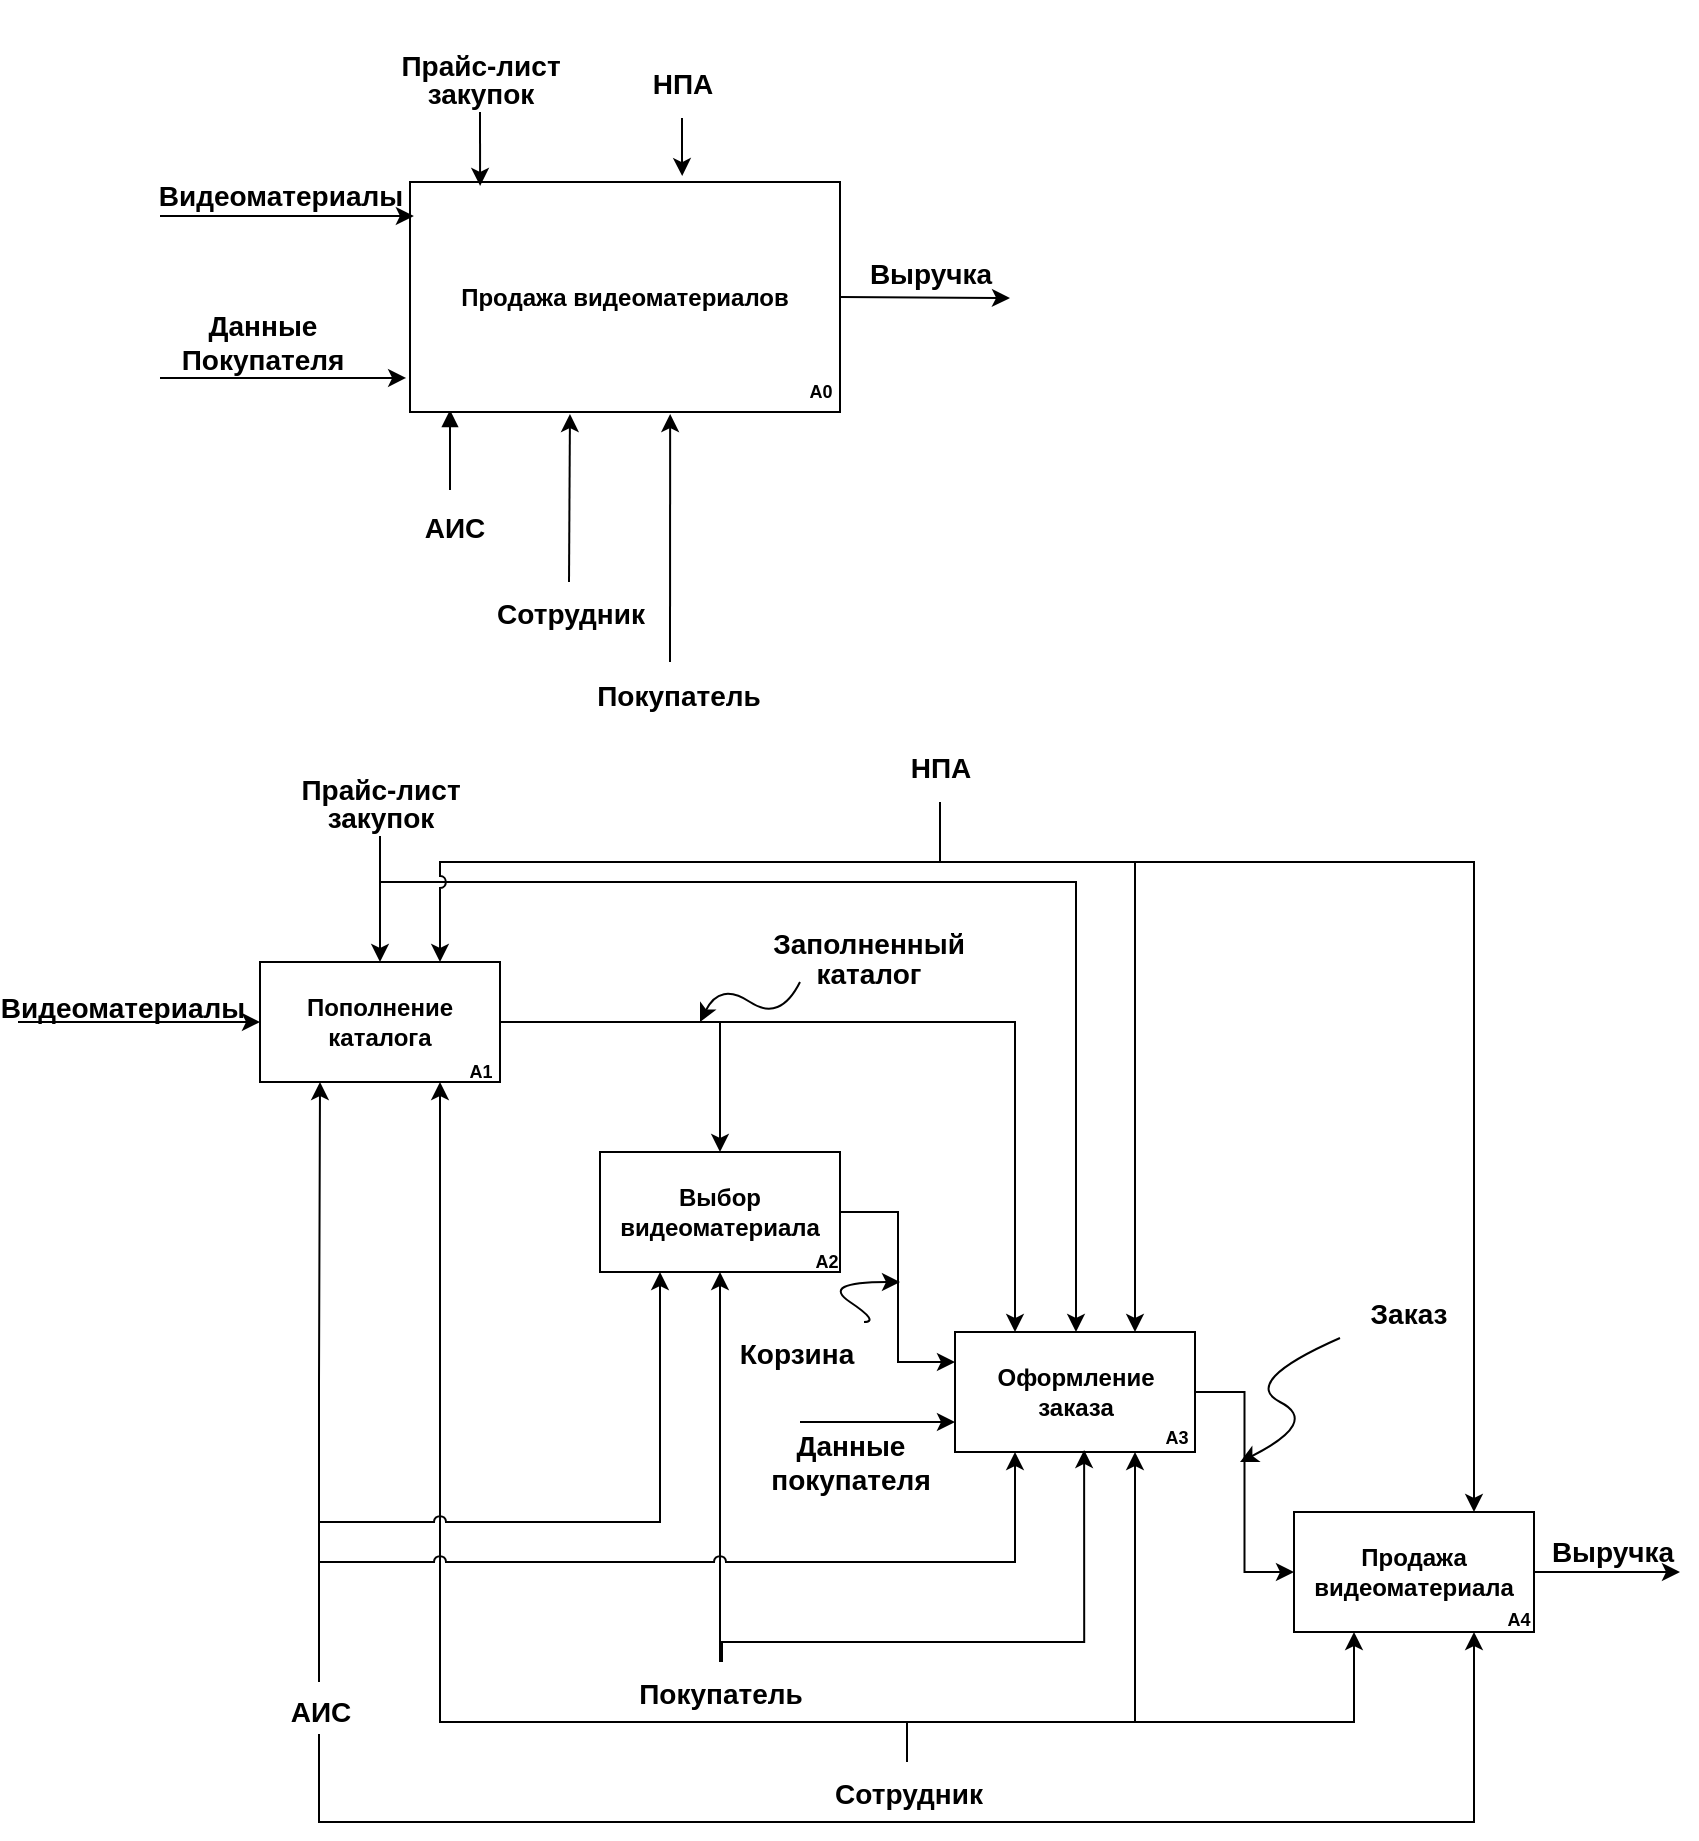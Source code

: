 <mxfile version="23.0.2" type="github">
  <diagram name="Page-1" id="Ck3fTt-HM888tLe21iKQ">
    <mxGraphModel dx="1434" dy="763" grid="1" gridSize="10" guides="1" tooltips="1" connect="1" arrows="1" fold="1" page="1" pageScale="1" pageWidth="850" pageHeight="1100" math="0" shadow="0">
      <root>
        <mxCell id="0" />
        <mxCell id="1" parent="0" />
        <mxCell id="z8rB2s8k8t27SP1FywNN-3" value="" style="endArrow=classic;html=1;rounded=0;exitX=1;exitY=0.5;exitDx=0;exitDy=0;entryX=1;entryY=1;entryDx=0;entryDy=0;" parent="1" source="z8rB2s8k8t27SP1FywNN-1" target="z8rB2s8k8t27SP1FywNN-7" edge="1">
          <mxGeometry width="50" height="50" relative="1" as="geometry">
            <mxPoint x="410" y="225" as="sourcePoint" />
            <mxPoint x="610" y="218" as="targetPoint" />
          </mxGeometry>
        </mxCell>
        <mxCell id="z8rB2s8k8t27SP1FywNN-7" value="&lt;p style=&quot;line-height: 50%;&quot;&gt;&lt;span style=&quot;font-size: 14px;&quot;&gt;Выручка&lt;/span&gt;&lt;/p&gt;" style="text;strokeColor=none;fillColor=none;html=1;fontSize=24;fontStyle=1;verticalAlign=middle;align=center;" parent="1" vertex="1">
          <mxGeometry x="425" y="170" width="80" height="28" as="geometry" />
        </mxCell>
        <mxCell id="z8rB2s8k8t27SP1FywNN-8" value="" style="endArrow=classic;html=1;rounded=0;exitX=0.5;exitY=0;exitDx=0;exitDy=0;entryX=0.372;entryY=1.009;entryDx=0;entryDy=0;entryPerimeter=0;" parent="1" source="z8rB2s8k8t27SP1FywNN-9" target="z8rB2s8k8t27SP1FywNN-1" edge="1">
          <mxGeometry width="50" height="50" relative="1" as="geometry">
            <mxPoint x="306" y="294" as="sourcePoint" />
            <mxPoint x="280" y="260" as="targetPoint" />
          </mxGeometry>
        </mxCell>
        <mxCell id="z8rB2s8k8t27SP1FywNN-9" value="&lt;font style=&quot;font-size: 14px;&quot;&gt;Сотрудник&lt;br&gt;&lt;/font&gt;" style="text;strokeColor=none;fillColor=none;html=1;fontSize=24;fontStyle=1;verticalAlign=middle;align=center;" parent="1" vertex="1">
          <mxGeometry x="238" y="340" width="93" height="26" as="geometry" />
        </mxCell>
        <mxCell id="z8rB2s8k8t27SP1FywNN-20" value="" style="endArrow=classic;html=1;rounded=0;exitX=1;exitY=0.5;exitDx=0;exitDy=0;entryX=1;entryY=1;entryDx=0;entryDy=0;" parent="1" source="z8rB2s8k8t27SP1FywNN-16" target="z8rB2s8k8t27SP1FywNN-21" edge="1">
          <mxGeometry width="50" height="50" relative="1" as="geometry">
            <mxPoint x="769" y="838" as="sourcePoint" />
            <mxPoint x="930" y="835" as="targetPoint" />
          </mxGeometry>
        </mxCell>
        <mxCell id="z8rB2s8k8t27SP1FywNN-21" value="&lt;p style=&quot;line-height: 50%;&quot;&gt;&lt;font style=&quot;font-size: 14px;&quot;&gt;Выручка&lt;/font&gt;&lt;/p&gt;" style="text;strokeColor=none;fillColor=none;html=1;fontSize=24;fontStyle=1;verticalAlign=middle;align=center;" parent="1" vertex="1">
          <mxGeometry x="772" y="810" width="68" height="25" as="geometry" />
        </mxCell>
        <mxCell id="z8rB2s8k8t27SP1FywNN-51" style="edgeStyle=orthogonalEdgeStyle;rounded=0;orthogonalLoop=1;jettySize=auto;html=1;entryX=0.75;entryY=1;entryDx=0;entryDy=0;" parent="1" source="z8rB2s8k8t27SP1FywNN-23" target="z8rB2s8k8t27SP1FywNN-15" edge="1">
          <mxGeometry relative="1" as="geometry">
            <Array as="points">
              <mxPoint x="454" y="910" />
              <mxPoint x="568" y="910" />
            </Array>
          </mxGeometry>
        </mxCell>
        <mxCell id="z8rB2s8k8t27SP1FywNN-52" style="edgeStyle=orthogonalEdgeStyle;rounded=0;orthogonalLoop=1;jettySize=auto;html=1;entryX=0.25;entryY=1;entryDx=0;entryDy=0;" parent="1" source="z8rB2s8k8t27SP1FywNN-23" target="z8rB2s8k8t27SP1FywNN-16" edge="1">
          <mxGeometry relative="1" as="geometry">
            <Array as="points">
              <mxPoint x="454" y="910" />
              <mxPoint x="677" y="910" />
            </Array>
          </mxGeometry>
        </mxCell>
        <mxCell id="z8rB2s8k8t27SP1FywNN-53" style="edgeStyle=orthogonalEdgeStyle;rounded=0;orthogonalLoop=1;jettySize=auto;html=1;entryX=0.75;entryY=1;entryDx=0;entryDy=0;" parent="1" source="z8rB2s8k8t27SP1FywNN-23" target="z8rB2s8k8t27SP1FywNN-39" edge="1">
          <mxGeometry relative="1" as="geometry">
            <Array as="points">
              <mxPoint x="454" y="910" />
              <mxPoint x="220" y="910" />
            </Array>
          </mxGeometry>
        </mxCell>
        <mxCell id="z8rB2s8k8t27SP1FywNN-23" value="&lt;font style=&quot;font-size: 14px;&quot;&gt;Сотрудник&lt;br&gt;&lt;/font&gt;" style="text;strokeColor=none;fillColor=none;html=1;fontSize=24;fontStyle=1;verticalAlign=middle;align=center;" parent="1" vertex="1">
          <mxGeometry x="407" y="930" width="93" height="26" as="geometry" />
        </mxCell>
        <mxCell id="z8rB2s8k8t27SP1FywNN-28" value="" style="endArrow=classic;html=1;rounded=0;entryX=0;entryY=0.25;entryDx=0;entryDy=0;exitX=1;exitY=0.5;exitDx=0;exitDy=0;edgeStyle=orthogonalEdgeStyle;" parent="1" source="z8rB2s8k8t27SP1FywNN-12" target="z8rB2s8k8t27SP1FywNN-15" edge="1">
          <mxGeometry width="50" height="50" relative="1" as="geometry">
            <mxPoint x="277" y="885" as="sourcePoint" />
            <mxPoint x="327" y="835" as="targetPoint" />
            <Array as="points">
              <mxPoint x="449" y="655" />
              <mxPoint x="449" y="730" />
            </Array>
          </mxGeometry>
        </mxCell>
        <mxCell id="z8rB2s8k8t27SP1FywNN-29" value="" style="endArrow=classic;html=1;rounded=0;entryX=0;entryY=0.5;entryDx=0;entryDy=0;exitX=1;exitY=0.5;exitDx=0;exitDy=0;edgeStyle=orthogonalEdgeStyle;" parent="1" source="z8rB2s8k8t27SP1FywNN-15" target="z8rB2s8k8t27SP1FywNN-16" edge="1">
          <mxGeometry width="50" height="50" relative="1" as="geometry">
            <mxPoint x="596" y="764" as="sourcePoint" />
            <mxPoint x="647" y="844" as="targetPoint" />
          </mxGeometry>
        </mxCell>
        <mxCell id="z8rB2s8k8t27SP1FywNN-30" value="" style="endArrow=block;html=1;rounded=0;entryX=0.5;entryY=1;entryDx=0;entryDy=0;endFill=1;startArrow=none;startFill=0;" parent="1" edge="1">
          <mxGeometry width="50" height="50" relative="1" as="geometry">
            <mxPoint x="225" y="294" as="sourcePoint" />
            <mxPoint x="225" y="254" as="targetPoint" />
          </mxGeometry>
        </mxCell>
        <mxCell id="z8rB2s8k8t27SP1FywNN-31" value="&lt;p style=&quot;line-height: 50%;&quot;&gt;&lt;span style=&quot;font-size: 14px;&quot;&gt;АИС&lt;/span&gt;&lt;/p&gt;" style="text;strokeColor=none;fillColor=none;html=1;fontSize=24;fontStyle=1;verticalAlign=middle;align=center;" parent="1" vertex="1">
          <mxGeometry x="180" y="298" width="93" height="26" as="geometry" />
        </mxCell>
        <mxCell id="z8rB2s8k8t27SP1FywNN-34" value="" style="group" parent="1" vertex="1" connectable="0">
          <mxGeometry x="477.5" y="715" width="120.5" height="60" as="geometry" />
        </mxCell>
        <mxCell id="z8rB2s8k8t27SP1FywNN-15" value="&lt;b&gt;Оформление&lt;br&gt;заказа&lt;/b&gt;" style="rounded=0;whiteSpace=wrap;html=1;" parent="z8rB2s8k8t27SP1FywNN-34" vertex="1">
          <mxGeometry width="120" height="60" as="geometry" />
        </mxCell>
        <mxCell id="z8rB2s8k8t27SP1FywNN-18" value="&lt;font style=&quot;font-size: 9px;&quot;&gt;А3&lt;/font&gt;" style="text;strokeColor=none;fillColor=none;html=1;fontSize=24;fontStyle=1;verticalAlign=middle;align=center;" parent="z8rB2s8k8t27SP1FywNN-34" vertex="1">
          <mxGeometry x="100.5" y="38" width="20" height="20" as="geometry" />
        </mxCell>
        <mxCell id="z8rB2s8k8t27SP1FywNN-35" value="" style="group" parent="1" vertex="1" connectable="0">
          <mxGeometry x="300" y="625" width="123" height="60" as="geometry" />
        </mxCell>
        <mxCell id="z8rB2s8k8t27SP1FywNN-12" value="&lt;b&gt;Выбор&lt;br&gt;видеоматериала&lt;/b&gt;" style="rounded=0;whiteSpace=wrap;html=1;" parent="z8rB2s8k8t27SP1FywNN-35" vertex="1">
          <mxGeometry width="120" height="60" as="geometry" />
        </mxCell>
        <mxCell id="z8rB2s8k8t27SP1FywNN-17" value="&lt;font style=&quot;font-size: 9px;&quot;&gt;А2&lt;/font&gt;" style="text;strokeColor=none;fillColor=none;html=1;fontSize=24;fontStyle=1;verticalAlign=middle;align=center;" parent="z8rB2s8k8t27SP1FywNN-35" vertex="1">
          <mxGeometry x="103" y="40" width="20" height="20" as="geometry" />
        </mxCell>
        <mxCell id="z8rB2s8k8t27SP1FywNN-37" value="" style="group" parent="1" vertex="1" connectable="0">
          <mxGeometry x="647" y="805" width="122" height="60" as="geometry" />
        </mxCell>
        <mxCell id="z8rB2s8k8t27SP1FywNN-16" value="&lt;b&gt;Продажа&lt;br&gt;видеоматериала&lt;/b&gt;" style="rounded=0;whiteSpace=wrap;html=1;" parent="z8rB2s8k8t27SP1FywNN-37" vertex="1">
          <mxGeometry width="120" height="60" as="geometry" />
        </mxCell>
        <mxCell id="z8rB2s8k8t27SP1FywNN-19" value="&lt;font style=&quot;font-size: 9px;&quot;&gt;А4&lt;/font&gt;" style="text;strokeColor=none;fillColor=none;html=1;fontSize=24;fontStyle=1;verticalAlign=middle;align=center;" parent="z8rB2s8k8t27SP1FywNN-37" vertex="1">
          <mxGeometry x="102" y="39" width="20" height="20" as="geometry" />
        </mxCell>
        <mxCell id="z8rB2s8k8t27SP1FywNN-42" style="edgeStyle=orthogonalEdgeStyle;rounded=0;orthogonalLoop=1;jettySize=auto;html=1;entryX=0.5;entryY=0;entryDx=0;entryDy=0;" parent="1" source="z8rB2s8k8t27SP1FywNN-39" target="z8rB2s8k8t27SP1FywNN-12" edge="1">
          <mxGeometry relative="1" as="geometry" />
        </mxCell>
        <mxCell id="z8rB2s8k8t27SP1FywNN-43" style="edgeStyle=orthogonalEdgeStyle;rounded=0;orthogonalLoop=1;jettySize=auto;html=1;entryX=0.25;entryY=0;entryDx=0;entryDy=0;" parent="1" source="z8rB2s8k8t27SP1FywNN-39" target="z8rB2s8k8t27SP1FywNN-15" edge="1">
          <mxGeometry relative="1" as="geometry">
            <mxPoint x="510" y="710" as="targetPoint" />
          </mxGeometry>
        </mxCell>
        <mxCell id="z8rB2s8k8t27SP1FywNN-41" value="" style="group" parent="1" vertex="1" connectable="0">
          <mxGeometry x="205" y="140" width="215" height="115" as="geometry" />
        </mxCell>
        <mxCell id="z8rB2s8k8t27SP1FywNN-1" value="&lt;b&gt;Продажа видеоматериалов&lt;/b&gt;" style="rounded=0;whiteSpace=wrap;html=1;" parent="z8rB2s8k8t27SP1FywNN-41" vertex="1">
          <mxGeometry width="215" height="115.0" as="geometry" />
        </mxCell>
        <mxCell id="z8rB2s8k8t27SP1FywNN-4" value="&lt;font style=&quot;font-size: 9px;&quot;&gt;А0&lt;/font&gt;" style="text;strokeColor=none;fillColor=none;html=1;fontSize=24;fontStyle=1;verticalAlign=middle;align=center;" parent="z8rB2s8k8t27SP1FywNN-41" vertex="1">
          <mxGeometry x="195" y="84.333" width="20" height="30.667" as="geometry" />
        </mxCell>
        <mxCell id="z8rB2s8k8t27SP1FywNN-55" value="&lt;font style=&quot;font-size: 14px;&quot;&gt;Видеоматериалы&lt;/font&gt;" style="text;strokeColor=none;fillColor=none;html=1;fontSize=24;fontStyle=1;verticalAlign=middle;align=center;" parent="1" vertex="1">
          <mxGeometry x="80" y="130" width="120" height="27" as="geometry" />
        </mxCell>
        <mxCell id="z8rB2s8k8t27SP1FywNN-56" value="" style="endArrow=classic;html=1;rounded=0;exitX=0;exitY=1;exitDx=0;exitDy=0;entryX=0.009;entryY=0.148;entryDx=0;entryDy=0;entryPerimeter=0;" parent="1" source="z8rB2s8k8t27SP1FywNN-55" target="z8rB2s8k8t27SP1FywNN-1" edge="1">
          <mxGeometry width="50" height="50" relative="1" as="geometry">
            <mxPoint x="30" y="162" as="sourcePoint" />
            <mxPoint x="205" y="158" as="targetPoint" />
          </mxGeometry>
        </mxCell>
        <mxCell id="z8rB2s8k8t27SP1FywNN-59" value="" style="endArrow=classic;html=1;rounded=0;entryX=0;entryY=0.5;entryDx=0;entryDy=0;exitX=0;exitY=1;exitDx=0;exitDy=0;" parent="1" source="z8rB2s8k8t27SP1FywNN-60" target="z8rB2s8k8t27SP1FywNN-39" edge="1">
          <mxGeometry width="50" height="50" relative="1" as="geometry">
            <mxPoint y="560" as="sourcePoint" />
            <mxPoint x="110" y="565" as="targetPoint" />
          </mxGeometry>
        </mxCell>
        <mxCell id="z8rB2s8k8t27SP1FywNN-60" value="&lt;font style=&quot;font-size: 14px;&quot;&gt;Видеоматериалы&lt;/font&gt;" style="text;strokeColor=none;fillColor=none;html=1;fontSize=24;fontStyle=1;verticalAlign=middle;align=center;" parent="1" vertex="1">
          <mxGeometry x="9" y="540" width="104" height="20" as="geometry" />
        </mxCell>
        <mxCell id="z8rB2s8k8t27SP1FywNN-61" value="" style="endArrow=classic;html=1;rounded=0;entryX=0.163;entryY=0.017;entryDx=0;entryDy=0;entryPerimeter=0;exitX=0.5;exitY=1;exitDx=0;exitDy=0;" parent="1" source="z8rB2s8k8t27SP1FywNN-69" target="z8rB2s8k8t27SP1FywNN-1" edge="1">
          <mxGeometry width="50" height="50" relative="1" as="geometry">
            <mxPoint x="240" y="60" as="sourcePoint" />
            <mxPoint x="290" y="60" as="targetPoint" />
          </mxGeometry>
        </mxCell>
        <mxCell id="z8rB2s8k8t27SP1FywNN-65" style="edgeStyle=orthogonalEdgeStyle;rounded=0;orthogonalLoop=1;jettySize=auto;html=1;entryX=0.5;entryY=0;entryDx=0;entryDy=0;" parent="1" source="z8rB2s8k8t27SP1FywNN-64" target="z8rB2s8k8t27SP1FywNN-39" edge="1">
          <mxGeometry relative="1" as="geometry" />
        </mxCell>
        <mxCell id="z8rB2s8k8t27SP1FywNN-66" style="edgeStyle=orthogonalEdgeStyle;rounded=0;orthogonalLoop=1;jettySize=auto;html=1;entryX=0.5;entryY=0;entryDx=0;entryDy=0;" parent="1" source="z8rB2s8k8t27SP1FywNN-64" target="z8rB2s8k8t27SP1FywNN-15" edge="1">
          <mxGeometry relative="1" as="geometry">
            <Array as="points">
              <mxPoint x="190" y="490" />
              <mxPoint x="538" y="490" />
              <mxPoint x="538" y="715" />
            </Array>
          </mxGeometry>
        </mxCell>
        <mxCell id="z8rB2s8k8t27SP1FywNN-64" value="&lt;p style=&quot;line-height: 40%;&quot;&gt;&lt;font style=&quot;font-size: 14px;&quot;&gt;Прайс-лист&lt;br&gt;закупок&lt;br&gt;&lt;/font&gt;&lt;/p&gt;" style="text;strokeColor=none;fillColor=none;html=1;fontSize=24;fontStyle=1;verticalAlign=middle;align=center;" parent="1" vertex="1">
          <mxGeometry x="145" y="430" width="90" height="37" as="geometry" />
        </mxCell>
        <mxCell id="z8rB2s8k8t27SP1FywNN-68" value="" style="group" parent="1" vertex="1" connectable="0">
          <mxGeometry x="130" y="530" width="120" height="60" as="geometry" />
        </mxCell>
        <mxCell id="z8rB2s8k8t27SP1FywNN-39" value="&lt;b&gt;Пополнение каталога&lt;/b&gt;" style="rounded=0;whiteSpace=wrap;html=1;" parent="z8rB2s8k8t27SP1FywNN-68" vertex="1">
          <mxGeometry width="120" height="60" as="geometry" />
        </mxCell>
        <mxCell id="z8rB2s8k8t27SP1FywNN-67" value="&lt;font style=&quot;font-size: 9px;&quot;&gt;А1&lt;/font&gt;" style="text;strokeColor=none;fillColor=none;html=1;fontSize=24;fontStyle=1;verticalAlign=middle;align=center;" parent="z8rB2s8k8t27SP1FywNN-68" vertex="1">
          <mxGeometry x="100" y="40" width="20" height="20" as="geometry" />
        </mxCell>
        <mxCell id="z8rB2s8k8t27SP1FywNN-69" value="&lt;p style=&quot;line-height: 40%;&quot;&gt;&lt;font style=&quot;font-size: 14px;&quot;&gt;Прайс-лист&lt;br&gt;закупок&lt;br&gt;&lt;/font&gt;&lt;/p&gt;" style="text;strokeColor=none;fillColor=none;html=1;fontSize=24;fontStyle=1;verticalAlign=middle;align=center;" parent="1" vertex="1">
          <mxGeometry x="195" y="68" width="90" height="37" as="geometry" />
        </mxCell>
        <mxCell id="z8rB2s8k8t27SP1FywNN-78" value="&lt;p style=&quot;line-height: 50%;&quot;&gt;&lt;font style=&quot;font-size: 14px;&quot;&gt;Корзина&lt;/font&gt;&lt;/p&gt;" style="text;strokeColor=none;fillColor=none;html=1;fontSize=24;fontStyle=1;verticalAlign=middle;align=center;" parent="1" vertex="1">
          <mxGeometry x="364" y="710" width="68" height="28" as="geometry" />
        </mxCell>
        <mxCell id="z8rB2s8k8t27SP1FywNN-79" value="" style="curved=1;endArrow=classic;html=1;rounded=0;exitX=1;exitY=0;exitDx=0;exitDy=0;" parent="1" source="z8rB2s8k8t27SP1FywNN-78" edge="1">
          <mxGeometry width="50" height="50" relative="1" as="geometry">
            <mxPoint x="380" y="760" as="sourcePoint" />
            <mxPoint x="450" y="690" as="targetPoint" />
            <Array as="points">
              <mxPoint x="440" y="710" />
              <mxPoint x="410" y="690" />
            </Array>
          </mxGeometry>
        </mxCell>
        <mxCell id="z8rB2s8k8t27SP1FywNN-80" value="&lt;p style=&quot;line-height: 50%;&quot;&gt;&lt;font style=&quot;font-size: 14px;&quot;&gt;Заказ&lt;/font&gt;&lt;/p&gt;" style="text;strokeColor=none;fillColor=none;html=1;fontSize=24;fontStyle=1;verticalAlign=middle;align=center;" parent="1" vertex="1">
          <mxGeometry x="670" y="690" width="68" height="28" as="geometry" />
        </mxCell>
        <mxCell id="z8rB2s8k8t27SP1FywNN-82" value="" style="curved=1;endArrow=classic;html=1;rounded=0;exitX=0;exitY=1;exitDx=0;exitDy=0;" parent="1" source="z8rB2s8k8t27SP1FywNN-80" edge="1">
          <mxGeometry width="50" height="50" relative="1" as="geometry">
            <mxPoint x="640" y="700" as="sourcePoint" />
            <mxPoint x="620" y="780" as="targetPoint" />
            <Array as="points">
              <mxPoint x="620" y="740" />
              <mxPoint x="660" y="760" />
            </Array>
          </mxGeometry>
        </mxCell>
        <mxCell id="z8rB2s8k8t27SP1FywNN-83" value="&lt;p style=&quot;line-height: 50%;&quot;&gt;&lt;span style=&quot;font-size: 14px;&quot;&gt;Заполненный&lt;br&gt;каталог&lt;/span&gt;&lt;/p&gt;" style="text;strokeColor=none;fillColor=none;html=1;fontSize=24;fontStyle=1;verticalAlign=middle;align=center;" parent="1" vertex="1">
          <mxGeometry x="400" y="512" width="68" height="28" as="geometry" />
        </mxCell>
        <mxCell id="z8rB2s8k8t27SP1FywNN-84" value="" style="curved=1;endArrow=classic;html=1;rounded=0;exitX=0;exitY=1;exitDx=0;exitDy=0;" parent="1" source="z8rB2s8k8t27SP1FywNN-83" edge="1">
          <mxGeometry width="50" height="50" relative="1" as="geometry">
            <mxPoint x="290" y="540" as="sourcePoint" />
            <mxPoint x="350" y="560" as="targetPoint" />
            <Array as="points">
              <mxPoint x="390" y="560" />
              <mxPoint x="360" y="540" />
            </Array>
          </mxGeometry>
        </mxCell>
        <mxCell id="z8rB2s8k8t27SP1FywNN-13" value="&lt;font style=&quot;font-size: 14px;&quot;&gt;Покупатель&lt;/font&gt;" style="text;strokeColor=none;fillColor=none;html=1;fontSize=24;fontStyle=1;verticalAlign=middle;align=center;" parent="1" vertex="1">
          <mxGeometry x="313.5" y="880" width="93" height="26" as="geometry" />
        </mxCell>
        <mxCell id="z8rB2s8k8t27SP1FywNN-38" value="" style="endArrow=classic;html=1;rounded=0;entryX=0.5;entryY=1;entryDx=0;entryDy=0;strokeColor=default;exitX=0.5;exitY=0;exitDx=0;exitDy=0;" parent="1" source="z8rB2s8k8t27SP1FywNN-13" target="z8rB2s8k8t27SP1FywNN-12" edge="1">
          <mxGeometry width="50" height="50" relative="1" as="geometry">
            <mxPoint x="248" y="836" as="sourcePoint" />
            <mxPoint x="354" y="846" as="targetPoint" />
          </mxGeometry>
        </mxCell>
        <mxCell id="2I69CHMlMKZzEy7wSs0M-1" style="edgeStyle=orthogonalEdgeStyle;rounded=0;orthogonalLoop=1;jettySize=auto;html=1;entryX=0.538;entryY=0.983;entryDx=0;entryDy=0;entryPerimeter=0;" parent="1" source="z8rB2s8k8t27SP1FywNN-13" target="z8rB2s8k8t27SP1FywNN-15" edge="1">
          <mxGeometry relative="1" as="geometry">
            <Array as="points">
              <mxPoint x="361" y="870" />
              <mxPoint x="542" y="870" />
            </Array>
          </mxGeometry>
        </mxCell>
        <mxCell id="2I69CHMlMKZzEy7wSs0M-5" value="" style="endArrow=classic;html=1;rounded=0;entryX=0;entryY=0.75;entryDx=0;entryDy=0;" parent="1" target="z8rB2s8k8t27SP1FywNN-15" edge="1">
          <mxGeometry width="50" height="50" relative="1" as="geometry">
            <mxPoint x="400" y="760" as="sourcePoint" />
            <mxPoint x="450" y="730" as="targetPoint" />
          </mxGeometry>
        </mxCell>
        <mxCell id="2I69CHMlMKZzEy7wSs0M-6" value="&lt;font style=&quot;font-size: 14px;&quot;&gt;&lt;b&gt;Данные&lt;br&gt;покупателя&lt;/b&gt;&lt;/font&gt;" style="edgeLabel;html=1;align=center;verticalAlign=middle;resizable=0;points=[];" parent="2I69CHMlMKZzEy7wSs0M-5" vertex="1" connectable="0">
          <mxGeometry x="-0.168" y="1" relative="1" as="geometry">
            <mxPoint x="-7" y="21" as="offset" />
          </mxGeometry>
        </mxCell>
        <mxCell id="2I69CHMlMKZzEy7wSs0M-8" style="edgeStyle=orthogonalEdgeStyle;rounded=0;orthogonalLoop=1;jettySize=auto;html=1;entryX=0.75;entryY=0;entryDx=0;entryDy=0;jumpStyle=arc;" parent="1" source="2I69CHMlMKZzEy7wSs0M-7" target="z8rB2s8k8t27SP1FywNN-39" edge="1">
          <mxGeometry relative="1" as="geometry">
            <Array as="points">
              <mxPoint x="470" y="480" />
              <mxPoint x="220" y="480" />
            </Array>
          </mxGeometry>
        </mxCell>
        <mxCell id="2I69CHMlMKZzEy7wSs0M-9" style="edgeStyle=orthogonalEdgeStyle;rounded=0;orthogonalLoop=1;jettySize=auto;html=1;entryX=0.75;entryY=0;entryDx=0;entryDy=0;" parent="1" source="2I69CHMlMKZzEy7wSs0M-7" target="z8rB2s8k8t27SP1FywNN-15" edge="1">
          <mxGeometry relative="1" as="geometry">
            <Array as="points">
              <mxPoint x="470" y="480" />
              <mxPoint x="568" y="480" />
            </Array>
          </mxGeometry>
        </mxCell>
        <mxCell id="2I69CHMlMKZzEy7wSs0M-10" style="edgeStyle=orthogonalEdgeStyle;rounded=0;orthogonalLoop=1;jettySize=auto;html=1;entryX=0.75;entryY=0;entryDx=0;entryDy=0;" parent="1" source="2I69CHMlMKZzEy7wSs0M-7" target="z8rB2s8k8t27SP1FywNN-16" edge="1">
          <mxGeometry relative="1" as="geometry">
            <Array as="points">
              <mxPoint x="470" y="480" />
              <mxPoint x="737" y="480" />
            </Array>
          </mxGeometry>
        </mxCell>
        <mxCell id="2I69CHMlMKZzEy7wSs0M-7" value="&lt;font style=&quot;font-size: 14px;&quot;&gt;НПА&lt;/font&gt;" style="text;strokeColor=none;fillColor=none;html=1;fontSize=24;fontStyle=1;verticalAlign=middle;align=center;" parent="1" vertex="1">
          <mxGeometry x="420" y="410" width="100" height="40" as="geometry" />
        </mxCell>
        <mxCell id="2I69CHMlMKZzEy7wSs0M-12" value="" style="endArrow=classic;html=1;rounded=0;entryX=-0.009;entryY=0.852;entryDx=0;entryDy=0;entryPerimeter=0;" parent="1" target="z8rB2s8k8t27SP1FywNN-1" edge="1">
          <mxGeometry width="50" height="50" relative="1" as="geometry">
            <mxPoint x="80" y="238" as="sourcePoint" />
            <mxPoint x="400" y="450" as="targetPoint" />
          </mxGeometry>
        </mxCell>
        <mxCell id="2I69CHMlMKZzEy7wSs0M-13" value="&lt;b style=&quot;font-size: 14px;&quot;&gt;Данные&lt;br&gt;Покупателя&lt;/b&gt;" style="edgeLabel;html=1;align=center;verticalAlign=middle;resizable=0;points=[];" parent="2I69CHMlMKZzEy7wSs0M-12" vertex="1" connectable="0">
          <mxGeometry x="-0.236" relative="1" as="geometry">
            <mxPoint x="4" y="-18" as="offset" />
          </mxGeometry>
        </mxCell>
        <mxCell id="2I69CHMlMKZzEy7wSs0M-14" value="" style="endArrow=classic;html=1;rounded=0;entryX=0.605;entryY=1.009;entryDx=0;entryDy=0;entryPerimeter=0;" parent="1" target="z8rB2s8k8t27SP1FywNN-1" edge="1">
          <mxGeometry width="50" height="50" relative="1" as="geometry">
            <mxPoint x="335" y="380" as="sourcePoint" />
            <mxPoint x="360" y="470" as="targetPoint" />
          </mxGeometry>
        </mxCell>
        <mxCell id="2I69CHMlMKZzEy7wSs0M-15" value="&lt;font style=&quot;font-size: 14px;&quot;&gt;&lt;b&gt;Покупатель&lt;/b&gt;&lt;/font&gt;" style="edgeLabel;html=1;align=center;verticalAlign=middle;resizable=0;points=[];" parent="2I69CHMlMKZzEy7wSs0M-14" vertex="1" connectable="0">
          <mxGeometry x="-0.35" y="1" relative="1" as="geometry">
            <mxPoint x="5" y="57" as="offset" />
          </mxGeometry>
        </mxCell>
        <mxCell id="2xqHQqeeZJU3VlRJVB53-1" value="&lt;font style=&quot;font-size: 14px;&quot;&gt;НПА&lt;/font&gt;" style="text;strokeColor=none;fillColor=none;html=1;fontSize=24;fontStyle=1;verticalAlign=middle;align=center;" vertex="1" parent="1">
          <mxGeometry x="291" y="68" width="100" height="40" as="geometry" />
        </mxCell>
        <mxCell id="2xqHQqeeZJU3VlRJVB53-2" style="edgeStyle=orthogonalEdgeStyle;rounded=0;orthogonalLoop=1;jettySize=auto;html=1;entryX=0.633;entryY=-0.026;entryDx=0;entryDy=0;entryPerimeter=0;" edge="1" parent="1" source="2xqHQqeeZJU3VlRJVB53-1" target="z8rB2s8k8t27SP1FywNN-1">
          <mxGeometry relative="1" as="geometry" />
        </mxCell>
        <mxCell id="2xqHQqeeZJU3VlRJVB53-8" style="edgeStyle=orthogonalEdgeStyle;rounded=0;orthogonalLoop=1;jettySize=auto;html=1;entryX=0.25;entryY=1;entryDx=0;entryDy=0;" edge="1" parent="1" source="2xqHQqeeZJU3VlRJVB53-3" target="z8rB2s8k8t27SP1FywNN-39">
          <mxGeometry relative="1" as="geometry" />
        </mxCell>
        <mxCell id="2xqHQqeeZJU3VlRJVB53-9" style="edgeStyle=orthogonalEdgeStyle;rounded=0;orthogonalLoop=1;jettySize=auto;html=1;entryX=0.25;entryY=1;entryDx=0;entryDy=0;jumpStyle=arc;" edge="1" parent="1" source="2xqHQqeeZJU3VlRJVB53-3" target="z8rB2s8k8t27SP1FywNN-12">
          <mxGeometry relative="1" as="geometry">
            <Array as="points">
              <mxPoint x="160" y="810" />
              <mxPoint x="330" y="810" />
            </Array>
          </mxGeometry>
        </mxCell>
        <mxCell id="2xqHQqeeZJU3VlRJVB53-10" style="edgeStyle=orthogonalEdgeStyle;rounded=0;orthogonalLoop=1;jettySize=auto;html=1;entryX=0.25;entryY=1;entryDx=0;entryDy=0;jumpStyle=arc;" edge="1" parent="1" source="2xqHQqeeZJU3VlRJVB53-3" target="z8rB2s8k8t27SP1FywNN-15">
          <mxGeometry relative="1" as="geometry">
            <Array as="points">
              <mxPoint x="160" y="830" />
              <mxPoint x="508" y="830" />
            </Array>
          </mxGeometry>
        </mxCell>
        <mxCell id="2xqHQqeeZJU3VlRJVB53-11" style="edgeStyle=orthogonalEdgeStyle;rounded=0;orthogonalLoop=1;jettySize=auto;html=1;entryX=0.75;entryY=1;entryDx=0;entryDy=0;" edge="1" parent="1" source="2xqHQqeeZJU3VlRJVB53-3" target="z8rB2s8k8t27SP1FywNN-16">
          <mxGeometry relative="1" as="geometry">
            <Array as="points">
              <mxPoint x="160" y="960" />
              <mxPoint x="737" y="960" />
            </Array>
          </mxGeometry>
        </mxCell>
        <mxCell id="2xqHQqeeZJU3VlRJVB53-3" value="&lt;p style=&quot;line-height: 50%;&quot;&gt;&lt;span style=&quot;font-size: 14px;&quot;&gt;АИС&lt;/span&gt;&lt;/p&gt;" style="text;strokeColor=none;fillColor=none;html=1;fontSize=24;fontStyle=1;verticalAlign=middle;align=center;" vertex="1" parent="1">
          <mxGeometry x="113" y="890" width="93" height="26" as="geometry" />
        </mxCell>
      </root>
    </mxGraphModel>
  </diagram>
</mxfile>
